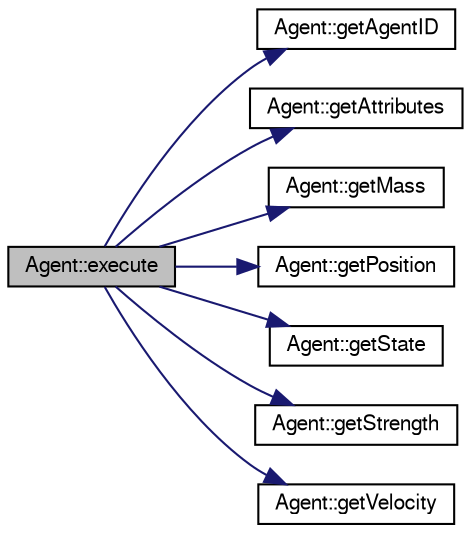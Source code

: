 digraph "Agent::execute"
{
  edge [fontname="FreeSans",fontsize="10",labelfontname="FreeSans",labelfontsize="10"];
  node [fontname="FreeSans",fontsize="10",shape=record];
  rankdir="LR";
  Node1 [label="Agent::execute",height=0.2,width=0.4,color="black", fillcolor="grey75", style="filled" fontcolor="black"];
  Node1 -> Node2 [color="midnightblue",fontsize="10",style="solid",fontname="FreeSans"];
  Node2 [label="Agent::getAgentID",height=0.2,width=0.4,color="black", fillcolor="white", style="filled",URL="$class_agent.html#a0dc6f9fdb722fddfc12c20806f062cd0"];
  Node1 -> Node3 [color="midnightblue",fontsize="10",style="solid",fontname="FreeSans"];
  Node3 [label="Agent::getAttributes",height=0.2,width=0.4,color="black", fillcolor="white", style="filled",URL="$class_agent.html#a82811bf9cb1ea147d256fec31ad8c96b"];
  Node1 -> Node4 [color="midnightblue",fontsize="10",style="solid",fontname="FreeSans"];
  Node4 [label="Agent::getMass",height=0.2,width=0.4,color="black", fillcolor="white", style="filled",URL="$class_agent.html#a0d63e88090408db6920ea84e3012b125"];
  Node1 -> Node5 [color="midnightblue",fontsize="10",style="solid",fontname="FreeSans"];
  Node5 [label="Agent::getPosition",height=0.2,width=0.4,color="black", fillcolor="white", style="filled",URL="$class_agent.html#a00178e547698aefa61a5644727d1ab39"];
  Node1 -> Node6 [color="midnightblue",fontsize="10",style="solid",fontname="FreeSans"];
  Node6 [label="Agent::getState",height=0.2,width=0.4,color="black", fillcolor="white", style="filled",URL="$class_agent.html#a77c6d7cff0852ad84bc6bf48d7dc47a5"];
  Node1 -> Node7 [color="midnightblue",fontsize="10",style="solid",fontname="FreeSans"];
  Node7 [label="Agent::getStrength",height=0.2,width=0.4,color="black", fillcolor="white", style="filled",URL="$class_agent.html#a9a26182d54080a9c70841faec1758431"];
  Node1 -> Node8 [color="midnightblue",fontsize="10",style="solid",fontname="FreeSans"];
  Node8 [label="Agent::getVelocity",height=0.2,width=0.4,color="black", fillcolor="white", style="filled",URL="$class_agent.html#ae809b15253df2701fbf1e2148156f205"];
}
